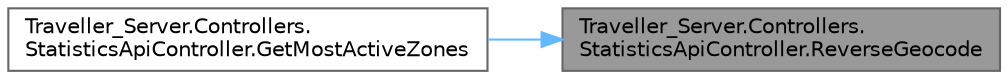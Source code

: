 digraph "Traveller_Server.Controllers.StatisticsApiController.ReverseGeocode"
{
 // LATEX_PDF_SIZE
  bgcolor="transparent";
  edge [fontname=Helvetica,fontsize=10,labelfontname=Helvetica,labelfontsize=10];
  node [fontname=Helvetica,fontsize=10,shape=box,height=0.2,width=0.4];
  rankdir="RL";
  Node1 [label="Traveller_Server.Controllers.\lStatisticsApiController.ReverseGeocode",height=0.2,width=0.4,color="gray40", fillcolor="grey60", style="filled", fontcolor="black",tooltip="Transforms coordinates into the name of a location via geocoding."];
  Node1 -> Node2 [dir="back",color="steelblue1",style="solid"];
  Node2 [label="Traveller_Server.Controllers.\lStatisticsApiController.GetMostActiveZones",height=0.2,width=0.4,color="grey40", fillcolor="white", style="filled",URL="$class_traveller___server_1_1_controllers_1_1_statistics_api_controller.html#ac35de52799f153d6129657431fb092d5",tooltip="Retrieves the five most active zones based on the number of courses that start in each zone."];
}
